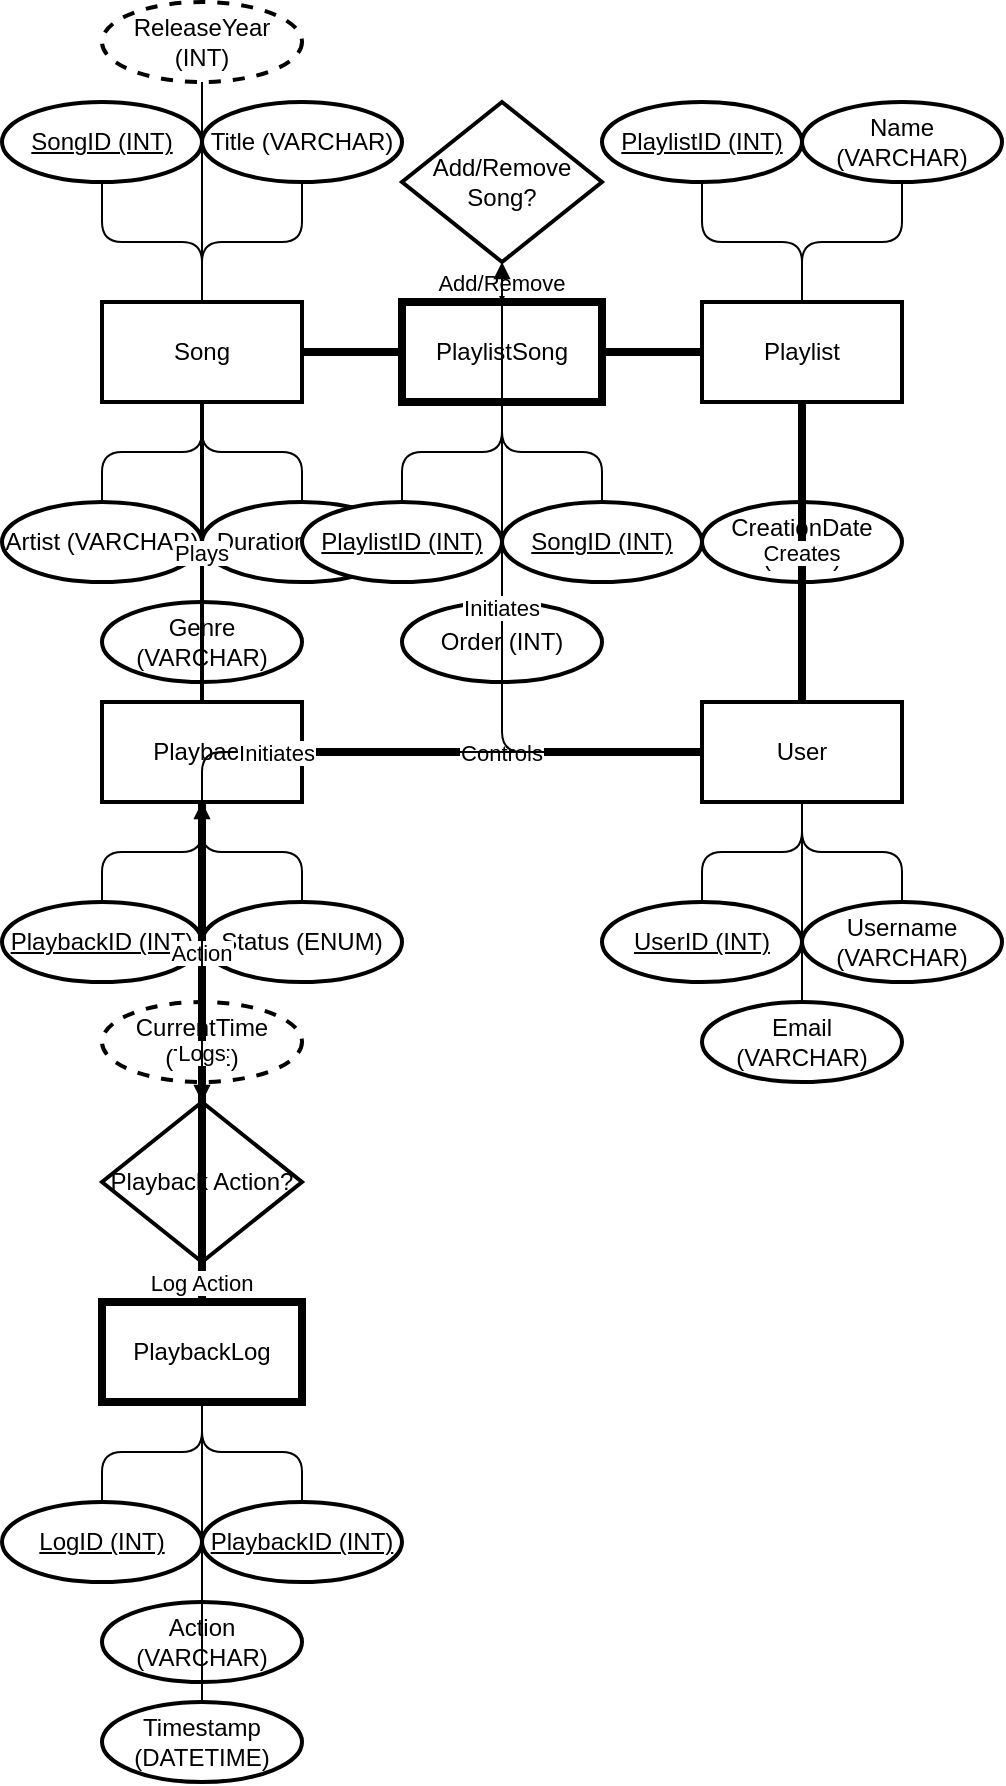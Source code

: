 <mxfile version="26.2.14">
  <diagram name="ER-Diagram-Enhanced" id="ERD-Music-Playlist-Enhanced">
    <mxGraphModel dx="1310" dy="833" grid="1" gridSize="10" guides="1" tooltips="1" connect="1" arrows="1" fold="1" page="1" pageScale="1" pageWidth="850" pageHeight="1100" math="0" shadow="0">
      <root>
        <mxCell id="0" />
        <mxCell id="1" parent="0" />
        <!-- Strong Entity: Song -->
        <mxCell id="song_entity" value="Song" style="shape=rectangle;whiteSpace=wrap;strokeWidth=2;" vertex="1" parent="1">
          <mxGeometry x="100" y="200" width="100" height="50" as="geometry" />
        </mxCell>
        <!-- Song Attributes -->
        <mxCell id="song_id" value="SongID (INT)" style="shape=ellipse;whiteSpace=wrap;strokeWidth=2;fontStyle=4;" vertex="1" parent="1">
          <mxGeometry x="50" y="100" width="100" height="40" as="geometry" />
        </mxCell>
        <mxCell id="song_title" value="Title (VARCHAR)" style="shape=ellipse;whiteSpace=wrap;strokeWidth=2;" vertex="1" parent="1">
          <mxGeometry x="150" y="100" width="100" height="40" as="geometry" />
        </mxCell>
        <mxCell id="song_artist" value="Artist (VARCHAR)" style="shape=ellipse;whiteSpace=wrap;strokeWidth=2;" vertex="1" parent="1">
          <mxGeometry x="50" y="300" width="100" height="40" as="geometry" />
        </mxCell>
        <mxCell id="song_duration" value="Duration (TIME)" style="shape=ellipse;whiteSpace=wrap;strokeWidth=2;" vertex="1" parent="1">
          <mxGeometry x="150" y="300" width="100" height="40" as="geometry" />
        </mxCell>
        <mxCell id="song_genre" value="Genre (VARCHAR)" style="shape=ellipse;whiteSpace=wrap;strokeWidth=2;" vertex="1" parent="1">
          <mxGeometry x="100" y="350" width="100" height="40" as="geometry" />
        </mxCell>
        <mxCell id="song_release_year" value="ReleaseYear (INT)" style="shape=ellipse;whiteSpace=wrap;strokeWidth=2;dashed=1;" vertex="1" parent="1">
          <mxGeometry x="100" y="50" width="100" height="40" as="geometry" />
        </mxCell>
        <!-- Connect Song Attributes -->
        <mxCell id="song_id_link" value="" style="edgeStyle=orthogonalEdgeStyle;startArrow=none;endArrow=none;" edge="1" parent="1" source="song_id" target="song_entity">
          <mxGeometry relative="1" as="geometry" />
        </mxCell>
        <mxCell id="song_title_link" value="" style="edgeStyle=orthogonalEdgeStyle;startArrow=none;endArrow=none;" edge="1" parent="1" source="song_title" target="song_entity">
          <mxGeometry relative="1" as="geometry" />
        </mxCell>
        <mxCell id="song_artist_link" value="" style="edgeStyle=orthogonalEdgeStyle;startArrow=none;endArrow=none;" edge="1" parent="1" source="song_artist" target="song_entity">
          <mxGeometry relative="1" as="geometry" />
        </mxCell>
        <mxCell id="song_duration_link" value="" style="edgeStyle=orthogonalEdgeStyle;startArrow=none;endArrow=none;" edge="1" parent="1" source="song_duration" target="song_entity">
          <mxGeometry relative="1" as="geometry" />
        </mxCell>
        <mxCell id="song_genre_link" value="" style="edgeStyle=orthogonalEdgeStyle;startArrow=none;endArrow=none;" edge="1" parent="1" source="song_genre" target="song_entity">
          <mxGeometry relative="1" as="geometry" />
        </mxCell>
        <mxCell id="song_release_year_link" value="" style="edgeStyle=orthogonalEdgeStyle;startArrow=none;endArrow=none;" edge="1" parent="1" source="song_release_year" target="song_entity">
          <mxGeometry relative="1" as="geometry" />
        </mxCell>
        <!-- Strong Entity: Playlist -->
        <mxCell id="playlist_entity" value="Playlist" style="shape=rectangle;whiteSpace=wrap;strokeWidth=2;" vertex="1" parent="1">
          <mxGeometry x="400" y="200" width="100" height="50" as="geometry" />
        </mxCell>
        <!-- Playlist Attributes -->
        <mxCell id="playlist_id" value="PlaylistID (INT)" style="shape=ellipse;whiteSpace=wrap;strokeWidth=2;fontStyle=4;" vertex="1" parent="1">
          <mxGeometry x="350" y="100" width="100" height="40" as="geometry" />
        </mxCell>
        <mxCell id="playlist_name" value="Name (VARCHAR)" style="shape=ellipse;whiteSpace=wrap;strokeWidth=2;" vertex="1" parent="1">
          <mxGeometry x="450" y="100" width="100" height="40" as="geometry" />
        </mxCell>
        <mxCell id="playlist_creation_date" value="CreationDate (DATE)" style="shape=ellipse;whiteSpace=wrap;strokeWidth=2;" vertex="1" parent="1">
          <mxGeometry x="400" y="300" width="100" height="40" as="geometry" />
        </mxCell>
        <!-- Connect Playlist Attributes -->
        <mxCell id="playlist_id_link" value="" style="edgeStyle=orthogonalEdgeStyle;startArrow=none;endArrow=none;" edge="1" parent="1" source="playlist_id" target="playlist_entity">
          <mxGeometry relative="1" as="geometry" />
        </mxCell>
        <mxCell id="playlist_name_link" value="" style="edgeStyle=orthogonalEdgeStyle;startArrow=none;endArrow=none;" edge="1" parent="1" source="playlist_name" target="playlist_entity">
          <mxGeometry relative="1" as="geometry" />
        </mxCell>
        <mxCell id="playlist_creation_date_link" value="" style="edgeStyle=orthogonalEdgeStyle;startArrow=none;endArrow=none;" edge="1" parent="1" source="playlist_creation_date" target="playlist_entity">
          <mxGeometry relative="1" as="geometry" />
        </mxCell>
        <!-- Strong Entity: User -->
        <mxCell id="user_entity" value="User" style="shape=rectangle;whiteSpace=wrap;strokeWidth=2;" vertex="1" parent="1">
          <mxGeometry x="400" y="400" width="100" height="50" as="geometry" />
        </mxCell>
        <!-- User Attributes -->
        <mxCell id="user_id" value="UserID (INT)" style="shape=ellipse;whiteSpace=wrap;strokeWidth=2;fontStyle=4;" vertex="1" parent="1">
          <mxGeometry x="350" y="500" width="100" height="40" as="geometry" />
        </mxCell>
        <mxCell id="user_username" value="Username (VARCHAR)" style="shape=ellipse;whiteSpace=wrap;strokeWidth=2;" vertex="1" parent="1">
          <mxGeometry x="450" y="500" width="100" height="40" as="geometry" />
        </mxCell>
        <mxCell id="user_email" value="Email (VARCHAR)" style="shape=ellipse;whiteSpace=wrap;strokeWidth=2;" vertex="1" parent="1">
          <mxGeometry x="400" y="550" width="100" height="40" as="geometry" />
        </mxCell>
        <!-- Connect User Attributes -->
        <mxCell id="user_id_link" value="" style="edgeStyle=orthogonalEdgeStyle;startArrow=none;endArrow=none;" edge="1" parent="1" source="user_id" target="user_entity">
          <mxGeometry relative="1" as="geometry" />
        </mxCell>
        <mxCell id="user_username_link" value="" style="edgeStyle=orthogonalEdgeStyle;startArrow=none;endArrow=none;" edge="1" parent="1" source="user_username" target="user_entity">
          <mxGeometry relative="1" as="geometry" />
        </mxCell>
        <mxCell id="user_email_link" value="" style="edgeStyle=orthogonalEdgeStyle;startArrow=none;endArrow=none;" edge="1" parent="1" source="user_email" target="user_entity">
          <mxGeometry relative="1" as="geometry" />
        </mxCell>
        <!-- Strong Entity: Playback -->
        <mxCell id="playback_entity" value="Playback" style="shape=rectangle;whiteSpace=wrap;strokeWidth=2;" vertex="1" parent="1">
          <mxGeometry x="100" y="400" width="100" height="50" as="geometry" />
        </mxCell>
        <!-- Playback Attributes -->
        <mxCell id="playback_id" value="PlaybackID (INT)" style="shape=ellipse;whiteSpace=wrap;strokeWidth=2;fontStyle=4;" vertex="1" parent="1">
          <mxGeometry x="50" y="500" width="100" height="40" as="geometry" />
        </mxCell>
        <mxCell id="playback_status" value="Status (ENUM)" style="shape=ellipse;whiteSpace=wrap;strokeWidth=2;" vertex="1" parent="1">
          <mxGeometry x="150" y="500" width="100" height="40" as="geometry" />
        </mxCell>
        <mxCell id="playback_current_time" value="CurrentTime (TIME)" style="shape=ellipse;whiteSpace=wrap;strokeWidth=2;dashed=1;" vertex="1" parent="1">
          <mxGeometry x="100" y="550" width="100" height="40" as="geometry" />
        </mxCell>
        <!-- Connect Playback Attributes -->
        <mxCell id="playback_id_link" value="" style="edgeStyle=orthogonalEdgeStyle;startArrow=none;endArrow=none;" edge="1" parent="1" source="playback_id" target="playback_entity">
          <mxGeometry relative="1" as="geometry" />
        </mxCell>
        <mxCell id="playback_status_link" value="" style="edgeStyle=orthogonalEdgeStyle;startArrow=none;endArrow=none;" edge="1" parent="1" source="playback_status" target="playback_entity">
          <mxGeometry relative="1" as="geometry" />
        </mxCell>
        <mxCell id="playback_current_time_link" value="" style="edgeStyle=orthogonalEdgeStyle;startArrow=none;endArrow=none;" edge="1" parent="1" source="playback_current_time" target="playback_entity">
          <mxGeometry relative="1" as="geometry" />
        </mxCell>
        <!-- Associative Entity: PlaylistSong -->
        <mxCell id="playlistsong_entity" value="PlaylistSong" style="shape=rectangle;whiteSpace=wrap;strokeWidth=4;" vertex="1" parent="1">
          <mxGeometry x="250" y="200" width="100" height="50" as="geometry" />
        </mxCell>
        <!-- PlaylistSong Attributes -->
        <mxCell id="playlistsong_playlist_id" value="PlaylistID (INT)" style="shape=ellipse;whiteSpace=wrap;strokeWidth=2;fontStyle=4;" vertex="1" parent="1">
          <mxGeometry x="200" y="300" width="100" height="40" as="geometry" />
        </mxCell>
        <mxCell id="playlistsong_song_id" value="SongID (INT)" style="shape=ellipse;whiteSpace=wrap;strokeWidth=2;fontStyle=4;" vertex="1" parent="1">
          <mxGeometry x="300" y="300" width="100" height="40" as="geometry" />
        </mxCell>
        <mxCell id="playlistsong_order" value="Order (INT)" style="shape=ellipse;whiteSpace=wrap;strokeWidth=2;" vertex="1" parent="1">
          <mxGeometry x="250" y="350" width="100" height="40" as="geometry" />
        </mxCell>
        <!-- Connect PlaylistSong Attributes -->
        <mxCell id="playlistsong_playlist_id_link" value="" style="edgeStyle=orthogonalEdgeStyle;startArrow=none;endArrow=none;" edge="1" parent="1" source="playlistsong_playlist_id" target="playlistsong_entity">
          <mxGeometry relative="1" as="geometry" />
        </mxCell>
        <mxCell id="playlistsong_song_id_link" value="" style="edgeStyle=orthogonalEdgeStyle;startArrow=none;endArrow=none;" edge="1" parent="1" source="playlistsong_song_id" target="playlistsong_entity">
          <mxGeometry relative="1" as="geometry" />
        </mxCell>
        <mxCell id="playlistsong_order_link" value="" style="edgeStyle=orthogonalEdgeStyle;startArrow=none;endArrow=none;" edge="1" parent="1" source="playlistsong_order" target="playlistsong_entity">
          <mxGeometry relative="1" as="geometry" />
        </mxCell>
        <!-- Weak Entity: PlaybackLog -->
        <mxCell id="playbacklog_entity" value="PlaybackLog" style="shape=rectangle;whiteSpace=wrap;strokeWidth=4;dashed=0;" vertex="1" parent="1">
          <mxGeometry x="100" y="700" width="100" height="50" as="geometry" />
        </mxCell>
        <!-- PlaybackLog Attributes -->
        <mxCell id="playbacklog_logid" value="LogID (INT)" style="shape=ellipse;whiteSpace=wrap;strokeWidth=2;fontStyle=4;" vertex="1" parent="1">
          <mxGeometry x="50" y="800" width="100" height="40" as="geometry" />
        </mxCell>
        <mxCell id="playbacklog_playbackid" value="PlaybackID (INT)" style="shape=ellipse;whiteSpace=wrap;strokeWidth=2;fontStyle=4;" vertex="1" parent="1">
          <mxGeometry x="150" y="800" width="100" height="40" as="geometry" />
        </mxCell>
        <mxCell id="playbacklog_action" value="Action (VARCHAR)" style="shape=ellipse;whiteSpace=wrap;strokeWidth=2;" vertex="1" parent="1">
          <mxGeometry x="100" y="850" width="100" height="40" as="geometry" />
        </mxCell>
        <mxCell id="playbacklog_timestamp" value="Timestamp (DATETIME)" style="shape=ellipse;whiteSpace=wrap;strokeWidth=2;" vertex="1" parent="1">
          <mxGeometry x="100" y="900" width="100" height="40" as="geometry" />
        </mxCell>
        <!-- Connect PlaybackLog Attributes -->
        <mxCell id="playbacklog_logid_link" value="" style="edgeStyle=orthogonalEdgeStyle;startArrow=none;endArrow=none;" edge="1" parent="1" source="playbacklog_logid" target="playbacklog_entity">
          <mxGeometry relative="1" as="geometry" />
        </mxCell>
        <mxCell id="playbacklog_playbackid_link" value="" style="edgeStyle=orthogonalEdgeStyle;startArrow=none;endArrow=none;" edge="1" parent="1" source="playbacklog_playbackid" target="playbacklog_entity">
          <mxGeometry relative="1" as="geometry" />
        </mxCell>
        <mxCell id="playbacklog_action_link" value="" style="edgeStyle=orthogonalEdgeStyle;startArrow=none;endArrow=none;" edge="1" parent="1" source="playbacklog_action" target="playbacklog_entity">
          <mxGeometry relative="1" as="geometry" />
        </mxCell>
        <mxCell id="playbacklog_timestamp_link" value="" style="edgeStyle=orthogonalEdgeStyle;startArrow=none;endArrow=none;" edge="1" parent="1" source="playbacklog_timestamp" target="playbacklog_entity">
          <mxGeometry relative="1" as="geometry" />
        </mxCell>
        <!-- Decision Point: Add/Remove Song -->
        <mxCell id="add_remove_decision" value="Add/Remove Song?" style="shape=rhombus;whiteSpace=wrap;strokeWidth=2;" vertex="1" parent="1">
          <mxGeometry x="250" y="100" width="100" height="80" as="geometry" />
        </mxCell>
        <!-- Decision Point: Playback Action -->
        <mxCell id="playback_action_decision" value="Playback Action?" style="shape=rhombus;whiteSpace=wrap;strokeWidth=2;" vertex="1" parent="1">
          <mxGeometry x="100" y="600" width="100" height="80" as="geometry" />
        </mxCell>
        <!-- Relationships -->
        <!-- User creates Playlist (One-to-Many, Mandatory) -->
        <mxCell id="user_playlist_rel" value="Creates" style="edgeStyle=orthogonalEdgeStyle;startArrow=none;endArrow=crowFootMany;endFill=1;strokeWidth=4;" edge="1" parent="1" source="user_entity" target="playlist_entity">
          <mxGeometry relative="1" as="geometry" />
        </mxCell>
        <!-- Playlist contains Songs via PlaylistSong (Many-to-Many, Mandatory) -->
        <mxCell id="playlist_playlistsong_rel" value="" style="edgeStyle=orthogonalEdgeStyle;startArrow=none;endArrow=crowFootMany;endFill=1;strokeWidth=4;" edge="1" parent="1" source="playlist_entity" target="playlistsong_entity">
          <mxGeometry relative="1" as="geometry" />
        </mxCell>
        <mxCell id="song_playlistsong_rel" value="" style="edgeStyle=orthogonalEdgeStyle;startArrow=none;endArrow=crowFootMany;endFill=1;strokeWidth=4;" edge="1" parent="1" source="song_entity" target="playlistsong_entity">
          <mxGeometry relative="1" as="geometry" />
        </mxCell>
        <!-- Playback plays Song (One-to-One, Optional) -->
        <mxCell id="playback_song_rel" value="Plays" style="edgeStyle=orthogonalEdgeStyle;startArrow=none;endArrow=none;strokeWidth=2;" edge="1" parent="1" source="playback_entity" target="song_entity">
          <mxGeometry relative="1" as="geometry" />
        </mxCell>
        <!-- User controls Playback (One-to-Many, Mandatory) -->
        <mxCell id="user_playback_rel" value="Controls" style="edgeStyle=orthogonalEdgeStyle;startArrow=none;endArrow=crowFootMany;endFill=1;strokeWidth=4;" edge="1" parent="1" source="user_entity" target="playback_entity">
          <mxGeometry relative="1" as="geometry" />
        </mxCell>
        <!-- PlaybackLog depends on Playback (One-to-Many, Mandatory) -->
        <mxCell id="playback_playbacklog_rel" value="Logs" style="edgeStyle=orthogonalEdgeStyle;startArrow=none;endArrow=crowFootMany;endFill=1;strokeWidth=4;" edge="1" parent="1" source="playback_entity" target="playbacklog_entity">
          <mxGeometry relative="1" as="geometry" />
        </mxCell>
        <!-- Decision Connections -->
        <!-- Add/Remove Song Decision to PlaylistSong -->
        <mxCell id="add_remove_to_playlistsong" value="Add/Remove" style="edgeStyle=orthogonalEdgeStyle;startArrow=none;endArrow=block;endFill=1;" edge="1" parent="1" source="add_remove_decision" target="playlistsong_entity">
          <mxGeometry relative="1" as="geometry" />
        </mxCell>
        <!-- Playback Action Decision to Playback -->
        <mxCell id="playback_action_to_playback" value="Action" style="edgeStyle=orthogonalEdgeStyle;startArrow=none;endArrow=block;endFill=1;" edge="1" parent="1" source="playback_action_decision" target="playback_entity">
          <mxGeometry relative="1" as="geometry" />
        </mxCell>
        <!-- Playback Action Decision to PlaybackLog -->
        <mxCell id="playback_action_to_playbacklog" value="Log Action" style="edgeStyle=orthogonalEdgeStyle;startArrow=none;endArrow=block;endFill=1;" edge="1" parent="1" source="playback_action_decision" target="playbacklog_entity">
          <mxGeometry relative="1" as="geometry" />
        </mxCell>
        <!-- User to Add/Remove Decision -->
        <mxCell id="user_to_add_remove" value="Initiates" style="edgeStyle=orthogonalEdgeStyle;startArrow=none;endArrow=block;endFill=1;" edge="1" parent="1" source="user_entity" target="add_remove_decision">
          <mxGeometry relative="1" as="geometry" />
        </mxCell>
        <!-- User to Playback Action Decision -->
        <mxCell id="user_to_playback_action" value="Initiates" style="edgeStyle=orthogonalEdgeStyle;startArrow=none;endArrow=block;endFill=1;" edge="1" parent="1" source="user_entity" target="playback_action_decision">
          <mxGeometry relative="1" as="geometry" />
        </mxCell>
      </root>
    </mxGraphModel>
  </diagram>
</mxfile>
